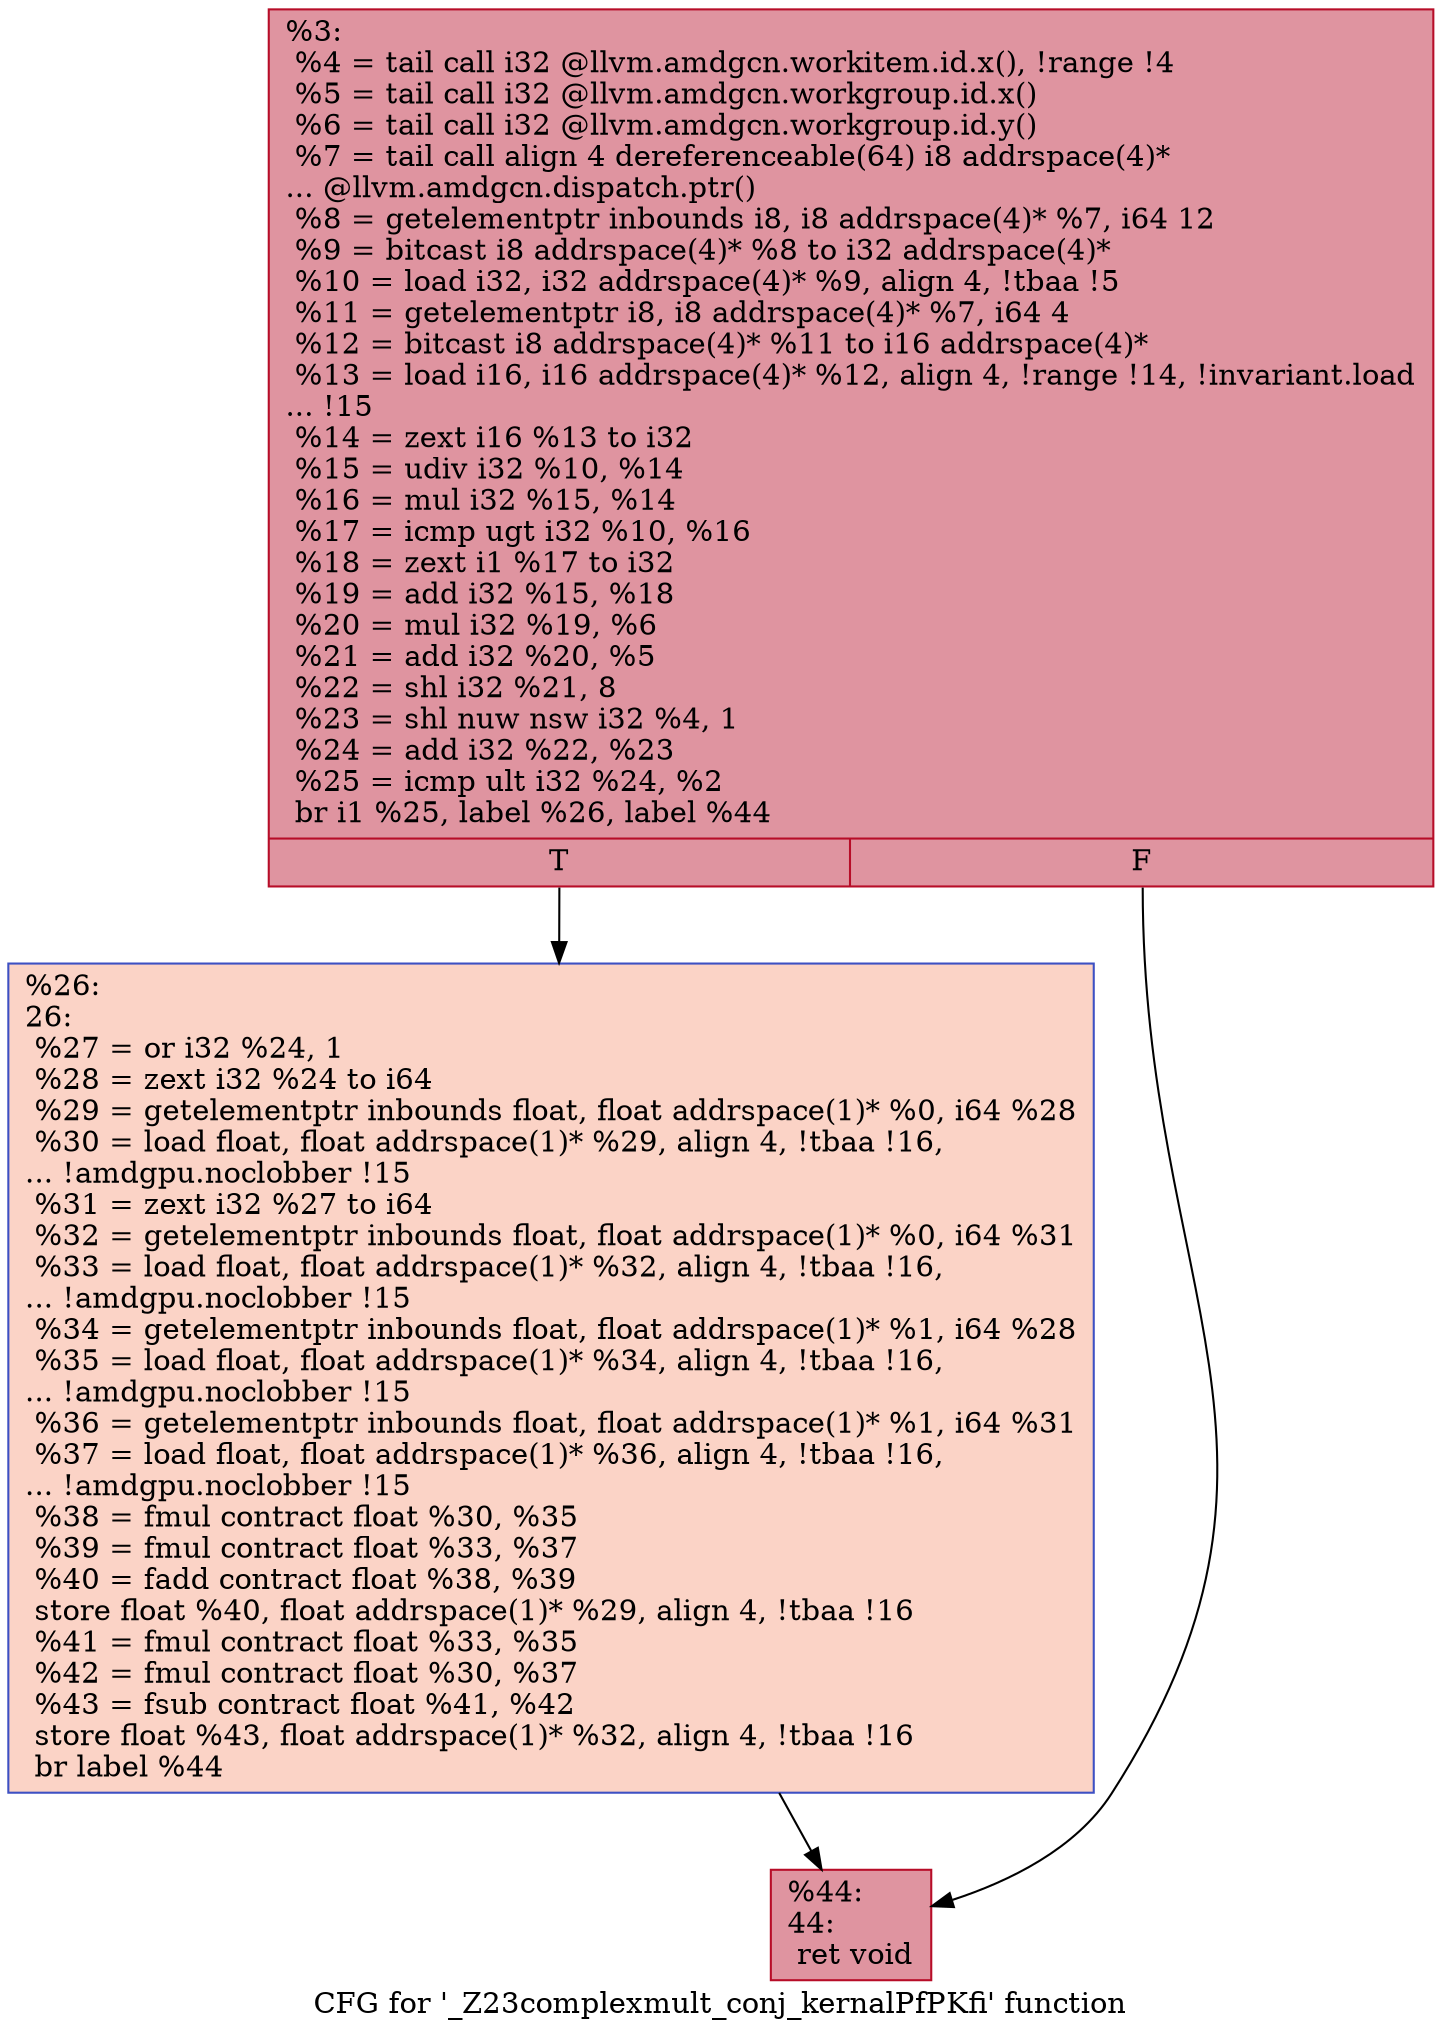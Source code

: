 digraph "CFG for '_Z23complexmult_conj_kernalPfPKfi' function" {
	label="CFG for '_Z23complexmult_conj_kernalPfPKfi' function";

	Node0x62df6d0 [shape=record,color="#b70d28ff", style=filled, fillcolor="#b70d2870",label="{%3:\l  %4 = tail call i32 @llvm.amdgcn.workitem.id.x(), !range !4\l  %5 = tail call i32 @llvm.amdgcn.workgroup.id.x()\l  %6 = tail call i32 @llvm.amdgcn.workgroup.id.y()\l  %7 = tail call align 4 dereferenceable(64) i8 addrspace(4)*\l... @llvm.amdgcn.dispatch.ptr()\l  %8 = getelementptr inbounds i8, i8 addrspace(4)* %7, i64 12\l  %9 = bitcast i8 addrspace(4)* %8 to i32 addrspace(4)*\l  %10 = load i32, i32 addrspace(4)* %9, align 4, !tbaa !5\l  %11 = getelementptr i8, i8 addrspace(4)* %7, i64 4\l  %12 = bitcast i8 addrspace(4)* %11 to i16 addrspace(4)*\l  %13 = load i16, i16 addrspace(4)* %12, align 4, !range !14, !invariant.load\l... !15\l  %14 = zext i16 %13 to i32\l  %15 = udiv i32 %10, %14\l  %16 = mul i32 %15, %14\l  %17 = icmp ugt i32 %10, %16\l  %18 = zext i1 %17 to i32\l  %19 = add i32 %15, %18\l  %20 = mul i32 %19, %6\l  %21 = add i32 %20, %5\l  %22 = shl i32 %21, 8\l  %23 = shl nuw nsw i32 %4, 1\l  %24 = add i32 %22, %23\l  %25 = icmp ult i32 %24, %2\l  br i1 %25, label %26, label %44\l|{<s0>T|<s1>F}}"];
	Node0x62df6d0:s0 -> Node0x62e04a0;
	Node0x62df6d0:s1 -> Node0x62e20c0;
	Node0x62e04a0 [shape=record,color="#3d50c3ff", style=filled, fillcolor="#f59c7d70",label="{%26:\l26:                                               \l  %27 = or i32 %24, 1\l  %28 = zext i32 %24 to i64\l  %29 = getelementptr inbounds float, float addrspace(1)* %0, i64 %28\l  %30 = load float, float addrspace(1)* %29, align 4, !tbaa !16,\l... !amdgpu.noclobber !15\l  %31 = zext i32 %27 to i64\l  %32 = getelementptr inbounds float, float addrspace(1)* %0, i64 %31\l  %33 = load float, float addrspace(1)* %32, align 4, !tbaa !16,\l... !amdgpu.noclobber !15\l  %34 = getelementptr inbounds float, float addrspace(1)* %1, i64 %28\l  %35 = load float, float addrspace(1)* %34, align 4, !tbaa !16,\l... !amdgpu.noclobber !15\l  %36 = getelementptr inbounds float, float addrspace(1)* %1, i64 %31\l  %37 = load float, float addrspace(1)* %36, align 4, !tbaa !16,\l... !amdgpu.noclobber !15\l  %38 = fmul contract float %30, %35\l  %39 = fmul contract float %33, %37\l  %40 = fadd contract float %38, %39\l  store float %40, float addrspace(1)* %29, align 4, !tbaa !16\l  %41 = fmul contract float %33, %35\l  %42 = fmul contract float %30, %37\l  %43 = fsub contract float %41, %42\l  store float %43, float addrspace(1)* %32, align 4, !tbaa !16\l  br label %44\l}"];
	Node0x62e04a0 -> Node0x62e20c0;
	Node0x62e20c0 [shape=record,color="#b70d28ff", style=filled, fillcolor="#b70d2870",label="{%44:\l44:                                               \l  ret void\l}"];
}
